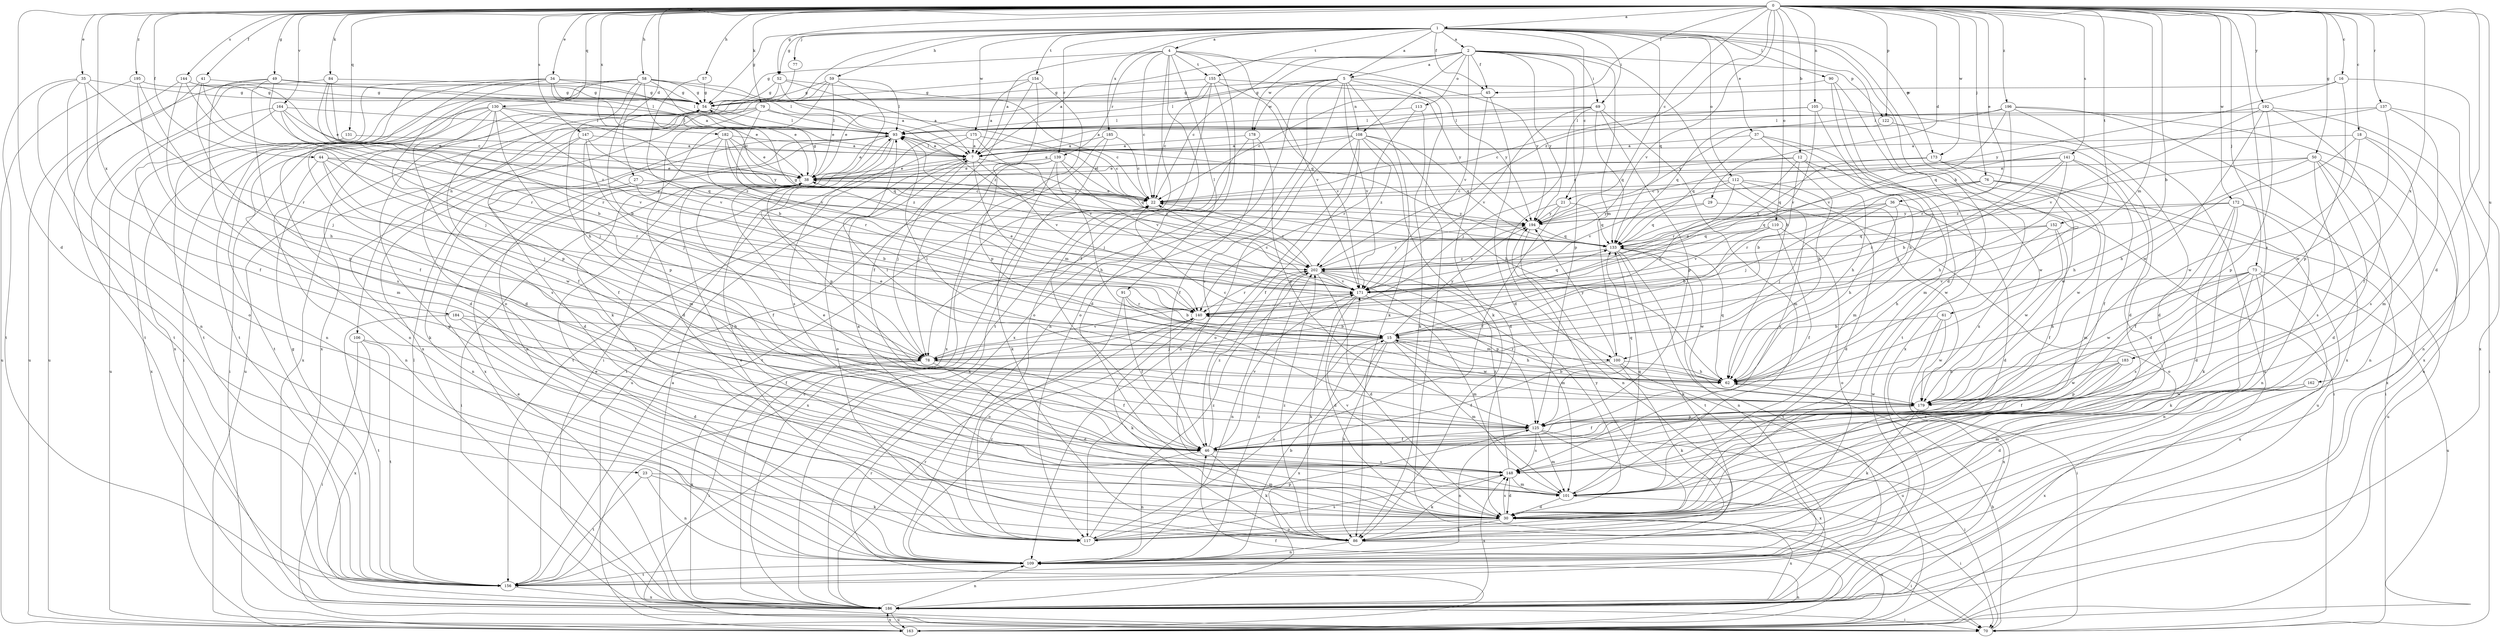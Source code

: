 strict digraph  {
0;
1;
2;
4;
5;
7;
12;
15;
16;
18;
21;
22;
23;
27;
29;
30;
34;
35;
36;
37;
38;
41;
44;
45;
46;
49;
50;
52;
54;
57;
58;
59;
61;
62;
69;
70;
73;
76;
77;
78;
79;
84;
86;
90;
91;
93;
100;
101;
105;
106;
108;
109;
110;
112;
113;
117;
122;
125;
130;
131;
133;
137;
139;
140;
141;
144;
147;
148;
152;
154;
155;
156;
162;
163;
164;
171;
172;
173;
175;
178;
179;
182;
183;
184;
185;
186;
192;
194;
195;
196;
202;
0 -> 1  [label=a];
0 -> 12  [label=b];
0 -> 15  [label=b];
0 -> 16  [label=c];
0 -> 18  [label=c];
0 -> 21  [label=c];
0 -> 23  [label=d];
0 -> 27  [label=d];
0 -> 29  [label=d];
0 -> 30  [label=d];
0 -> 34  [label=e];
0 -> 35  [label=e];
0 -> 36  [label=e];
0 -> 41  [label=f];
0 -> 44  [label=f];
0 -> 45  [label=f];
0 -> 49  [label=g];
0 -> 50  [label=g];
0 -> 52  [label=g];
0 -> 57  [label=h];
0 -> 58  [label=h];
0 -> 73  [label=j];
0 -> 76  [label=j];
0 -> 79  [label=k];
0 -> 84  [label=k];
0 -> 100  [label=m];
0 -> 105  [label=n];
0 -> 110  [label=o];
0 -> 122  [label=p];
0 -> 130  [label=q];
0 -> 131  [label=q];
0 -> 137  [label=r];
0 -> 141  [label=s];
0 -> 144  [label=s];
0 -> 147  [label=s];
0 -> 148  [label=s];
0 -> 152  [label=t];
0 -> 162  [label=u];
0 -> 164  [label=v];
0 -> 171  [label=v];
0 -> 172  [label=w];
0 -> 173  [label=w];
0 -> 182  [label=x];
0 -> 183  [label=x];
0 -> 184  [label=x];
0 -> 192  [label=y];
0 -> 195  [label=z];
0 -> 196  [label=z];
0 -> 202  [label=z];
1 -> 2  [label=a];
1 -> 4  [label=a];
1 -> 5  [label=a];
1 -> 21  [label=c];
1 -> 30  [label=d];
1 -> 37  [label=e];
1 -> 45  [label=f];
1 -> 52  [label=g];
1 -> 54  [label=g];
1 -> 59  [label=h];
1 -> 61  [label=h];
1 -> 69  [label=i];
1 -> 77  [label=j];
1 -> 90  [label=l];
1 -> 106  [label=n];
1 -> 112  [label=o];
1 -> 133  [label=q];
1 -> 139  [label=r];
1 -> 154  [label=t];
1 -> 155  [label=t];
1 -> 173  [label=w];
1 -> 175  [label=w];
1 -> 185  [label=x];
1 -> 186  [label=x];
2 -> 5  [label=a];
2 -> 7  [label=a];
2 -> 22  [label=c];
2 -> 45  [label=f];
2 -> 62  [label=h];
2 -> 69  [label=i];
2 -> 100  [label=m];
2 -> 108  [label=n];
2 -> 113  [label=o];
2 -> 122  [label=p];
2 -> 125  [label=p];
2 -> 171  [label=v];
2 -> 178  [label=w];
2 -> 194  [label=y];
4 -> 7  [label=a];
4 -> 22  [label=c];
4 -> 46  [label=f];
4 -> 54  [label=g];
4 -> 91  [label=l];
4 -> 139  [label=r];
4 -> 155  [label=t];
4 -> 156  [label=t];
4 -> 171  [label=v];
4 -> 186  [label=x];
4 -> 194  [label=y];
5 -> 54  [label=g];
5 -> 70  [label=i];
5 -> 86  [label=k];
5 -> 93  [label=l];
5 -> 108  [label=n];
5 -> 109  [label=n];
5 -> 117  [label=o];
5 -> 148  [label=s];
5 -> 171  [label=v];
5 -> 178  [label=w];
5 -> 194  [label=y];
7 -> 38  [label=e];
7 -> 78  [label=j];
7 -> 93  [label=l];
7 -> 100  [label=m];
7 -> 117  [label=o];
7 -> 133  [label=q];
7 -> 171  [label=v];
12 -> 15  [label=b];
12 -> 22  [label=c];
12 -> 38  [label=e];
12 -> 62  [label=h];
12 -> 70  [label=i];
12 -> 140  [label=r];
15 -> 62  [label=h];
15 -> 78  [label=j];
15 -> 86  [label=k];
15 -> 100  [label=m];
15 -> 101  [label=m];
15 -> 117  [label=o];
15 -> 179  [label=w];
15 -> 186  [label=x];
15 -> 194  [label=y];
16 -> 54  [label=g];
16 -> 125  [label=p];
16 -> 186  [label=x];
16 -> 194  [label=y];
18 -> 7  [label=a];
18 -> 62  [label=h];
18 -> 109  [label=n];
18 -> 148  [label=s];
18 -> 179  [label=w];
21 -> 46  [label=f];
21 -> 109  [label=n];
21 -> 133  [label=q];
21 -> 194  [label=y];
22 -> 38  [label=e];
22 -> 93  [label=l];
22 -> 186  [label=x];
22 -> 194  [label=y];
23 -> 86  [label=k];
23 -> 101  [label=m];
23 -> 109  [label=n];
23 -> 156  [label=t];
27 -> 15  [label=b];
27 -> 22  [label=c];
27 -> 109  [label=n];
29 -> 117  [label=o];
29 -> 133  [label=q];
29 -> 194  [label=y];
30 -> 86  [label=k];
30 -> 93  [label=l];
30 -> 117  [label=o];
30 -> 148  [label=s];
30 -> 163  [label=u];
30 -> 171  [label=v];
30 -> 186  [label=x];
34 -> 7  [label=a];
34 -> 30  [label=d];
34 -> 38  [label=e];
34 -> 54  [label=g];
34 -> 93  [label=l];
34 -> 125  [label=p];
34 -> 156  [label=t];
34 -> 186  [label=x];
35 -> 46  [label=f];
35 -> 54  [label=g];
35 -> 109  [label=n];
35 -> 117  [label=o];
35 -> 140  [label=r];
35 -> 156  [label=t];
36 -> 30  [label=d];
36 -> 62  [label=h];
36 -> 78  [label=j];
36 -> 194  [label=y];
36 -> 202  [label=z];
37 -> 7  [label=a];
37 -> 62  [label=h];
37 -> 101  [label=m];
37 -> 133  [label=q];
37 -> 179  [label=w];
38 -> 22  [label=c];
38 -> 46  [label=f];
38 -> 54  [label=g];
38 -> 70  [label=i];
41 -> 54  [label=g];
41 -> 62  [label=h];
41 -> 140  [label=r];
41 -> 156  [label=t];
44 -> 38  [label=e];
44 -> 78  [label=j];
44 -> 109  [label=n];
44 -> 140  [label=r];
44 -> 179  [label=w];
44 -> 194  [label=y];
45 -> 22  [label=c];
45 -> 30  [label=d];
45 -> 86  [label=k];
46 -> 38  [label=e];
46 -> 86  [label=k];
46 -> 109  [label=n];
46 -> 148  [label=s];
46 -> 171  [label=v];
46 -> 202  [label=z];
49 -> 15  [label=b];
49 -> 46  [label=f];
49 -> 54  [label=g];
49 -> 93  [label=l];
49 -> 101  [label=m];
49 -> 163  [label=u];
50 -> 30  [label=d];
50 -> 38  [label=e];
50 -> 62  [label=h];
50 -> 109  [label=n];
50 -> 148  [label=s];
50 -> 186  [label=x];
50 -> 202  [label=z];
52 -> 7  [label=a];
52 -> 54  [label=g];
52 -> 133  [label=q];
52 -> 186  [label=x];
52 -> 202  [label=z];
54 -> 93  [label=l];
54 -> 101  [label=m];
57 -> 15  [label=b];
57 -> 54  [label=g];
58 -> 7  [label=a];
58 -> 15  [label=b];
58 -> 22  [label=c];
58 -> 30  [label=d];
58 -> 38  [label=e];
58 -> 54  [label=g];
58 -> 62  [label=h];
58 -> 70  [label=i];
58 -> 93  [label=l];
58 -> 156  [label=t];
59 -> 38  [label=e];
59 -> 54  [label=g];
59 -> 70  [label=i];
59 -> 86  [label=k];
59 -> 93  [label=l];
59 -> 186  [label=x];
61 -> 15  [label=b];
61 -> 70  [label=i];
61 -> 179  [label=w];
61 -> 186  [label=x];
62 -> 22  [label=c];
62 -> 38  [label=e];
62 -> 93  [label=l];
62 -> 133  [label=q];
62 -> 140  [label=r];
62 -> 179  [label=w];
69 -> 7  [label=a];
69 -> 78  [label=j];
69 -> 93  [label=l];
69 -> 101  [label=m];
69 -> 125  [label=p];
69 -> 133  [label=q];
69 -> 171  [label=v];
70 -> 62  [label=h];
73 -> 62  [label=h];
73 -> 86  [label=k];
73 -> 109  [label=n];
73 -> 148  [label=s];
73 -> 163  [label=u];
73 -> 171  [label=v];
73 -> 179  [label=w];
73 -> 186  [label=x];
76 -> 22  [label=c];
76 -> 78  [label=j];
76 -> 101  [label=m];
76 -> 140  [label=r];
76 -> 163  [label=u];
76 -> 179  [label=w];
77 -> 117  [label=o];
78 -> 30  [label=d];
78 -> 46  [label=f];
78 -> 70  [label=i];
78 -> 171  [label=v];
78 -> 186  [label=x];
79 -> 22  [label=c];
79 -> 30  [label=d];
79 -> 93  [label=l];
79 -> 163  [label=u];
79 -> 171  [label=v];
79 -> 186  [label=x];
84 -> 22  [label=c];
84 -> 54  [label=g];
84 -> 140  [label=r];
84 -> 156  [label=t];
84 -> 202  [label=z];
86 -> 70  [label=i];
86 -> 109  [label=n];
86 -> 202  [label=z];
90 -> 54  [label=g];
90 -> 101  [label=m];
90 -> 156  [label=t];
90 -> 186  [label=x];
91 -> 15  [label=b];
91 -> 46  [label=f];
91 -> 117  [label=o];
91 -> 140  [label=r];
93 -> 7  [label=a];
93 -> 38  [label=e];
93 -> 109  [label=n];
93 -> 125  [label=p];
93 -> 148  [label=s];
93 -> 186  [label=x];
100 -> 46  [label=f];
100 -> 62  [label=h];
100 -> 86  [label=k];
100 -> 163  [label=u];
100 -> 194  [label=y];
101 -> 7  [label=a];
101 -> 30  [label=d];
101 -> 70  [label=i];
101 -> 133  [label=q];
105 -> 22  [label=c];
105 -> 62  [label=h];
105 -> 93  [label=l];
105 -> 163  [label=u];
105 -> 171  [label=v];
106 -> 70  [label=i];
106 -> 78  [label=j];
106 -> 156  [label=t];
106 -> 186  [label=x];
108 -> 7  [label=a];
108 -> 30  [label=d];
108 -> 38  [label=e];
108 -> 46  [label=f];
108 -> 62  [label=h];
108 -> 109  [label=n];
108 -> 117  [label=o];
108 -> 133  [label=q];
108 -> 202  [label=z];
109 -> 15  [label=b];
109 -> 38  [label=e];
109 -> 140  [label=r];
109 -> 156  [label=t];
109 -> 202  [label=z];
110 -> 15  [label=b];
110 -> 46  [label=f];
110 -> 117  [label=o];
110 -> 133  [label=q];
110 -> 171  [label=v];
112 -> 15  [label=b];
112 -> 22  [label=c];
112 -> 30  [label=d];
112 -> 148  [label=s];
112 -> 171  [label=v];
112 -> 179  [label=w];
113 -> 86  [label=k];
113 -> 93  [label=l];
113 -> 140  [label=r];
117 -> 38  [label=e];
117 -> 54  [label=g];
117 -> 125  [label=p];
117 -> 148  [label=s];
117 -> 194  [label=y];
117 -> 202  [label=z];
122 -> 30  [label=d];
122 -> 133  [label=q];
125 -> 46  [label=f];
125 -> 70  [label=i];
125 -> 101  [label=m];
125 -> 109  [label=n];
125 -> 133  [label=q];
125 -> 148  [label=s];
125 -> 186  [label=x];
130 -> 46  [label=f];
130 -> 70  [label=i];
130 -> 93  [label=l];
130 -> 109  [label=n];
130 -> 125  [label=p];
130 -> 148  [label=s];
130 -> 156  [label=t];
130 -> 171  [label=v];
130 -> 202  [label=z];
131 -> 7  [label=a];
131 -> 186  [label=x];
133 -> 54  [label=g];
133 -> 86  [label=k];
133 -> 93  [label=l];
133 -> 109  [label=n];
133 -> 156  [label=t];
133 -> 179  [label=w];
133 -> 202  [label=z];
137 -> 70  [label=i];
137 -> 93  [label=l];
137 -> 101  [label=m];
137 -> 133  [label=q];
137 -> 179  [label=w];
139 -> 38  [label=e];
139 -> 62  [label=h];
139 -> 78  [label=j];
139 -> 86  [label=k];
139 -> 156  [label=t];
139 -> 171  [label=v];
139 -> 202  [label=z];
140 -> 15  [label=b];
140 -> 86  [label=k];
141 -> 15  [label=b];
141 -> 30  [label=d];
141 -> 38  [label=e];
141 -> 46  [label=f];
141 -> 62  [label=h];
141 -> 78  [label=j];
141 -> 194  [label=y];
144 -> 38  [label=e];
144 -> 54  [label=g];
144 -> 78  [label=j];
144 -> 125  [label=p];
144 -> 163  [label=u];
147 -> 7  [label=a];
147 -> 46  [label=f];
147 -> 78  [label=j];
147 -> 86  [label=k];
147 -> 133  [label=q];
148 -> 30  [label=d];
148 -> 86  [label=k];
148 -> 101  [label=m];
148 -> 202  [label=z];
152 -> 46  [label=f];
152 -> 62  [label=h];
152 -> 133  [label=q];
152 -> 179  [label=w];
152 -> 202  [label=z];
154 -> 7  [label=a];
154 -> 46  [label=f];
154 -> 54  [label=g];
154 -> 125  [label=p];
154 -> 186  [label=x];
155 -> 22  [label=c];
155 -> 30  [label=d];
155 -> 38  [label=e];
155 -> 54  [label=g];
155 -> 117  [label=o];
155 -> 171  [label=v];
155 -> 194  [label=y];
156 -> 22  [label=c];
156 -> 54  [label=g];
156 -> 93  [label=l];
156 -> 186  [label=x];
162 -> 30  [label=d];
162 -> 101  [label=m];
162 -> 179  [label=w];
162 -> 186  [label=x];
163 -> 46  [label=f];
163 -> 109  [label=n];
163 -> 140  [label=r];
163 -> 186  [label=x];
164 -> 38  [label=e];
164 -> 78  [label=j];
164 -> 93  [label=l];
164 -> 109  [label=n];
164 -> 163  [label=u];
164 -> 171  [label=v];
171 -> 22  [label=c];
171 -> 30  [label=d];
171 -> 38  [label=e];
171 -> 86  [label=k];
171 -> 101  [label=m];
171 -> 133  [label=q];
171 -> 140  [label=r];
172 -> 30  [label=d];
172 -> 46  [label=f];
172 -> 86  [label=k];
172 -> 109  [label=n];
172 -> 133  [label=q];
172 -> 163  [label=u];
172 -> 194  [label=y];
173 -> 38  [label=e];
173 -> 70  [label=i];
173 -> 133  [label=q];
173 -> 179  [label=w];
175 -> 7  [label=a];
175 -> 22  [label=c];
175 -> 156  [label=t];
175 -> 163  [label=u];
175 -> 171  [label=v];
178 -> 7  [label=a];
178 -> 46  [label=f];
178 -> 78  [label=j];
178 -> 125  [label=p];
179 -> 15  [label=b];
179 -> 46  [label=f];
179 -> 86  [label=k];
179 -> 93  [label=l];
179 -> 125  [label=p];
182 -> 7  [label=a];
182 -> 30  [label=d];
182 -> 38  [label=e];
182 -> 133  [label=q];
182 -> 140  [label=r];
182 -> 194  [label=y];
182 -> 202  [label=z];
183 -> 46  [label=f];
183 -> 62  [label=h];
183 -> 125  [label=p];
183 -> 148  [label=s];
183 -> 179  [label=w];
184 -> 15  [label=b];
184 -> 30  [label=d];
184 -> 46  [label=f];
184 -> 156  [label=t];
185 -> 7  [label=a];
185 -> 22  [label=c];
185 -> 156  [label=t];
185 -> 186  [label=x];
186 -> 7  [label=a];
186 -> 38  [label=e];
186 -> 70  [label=i];
186 -> 109  [label=n];
186 -> 140  [label=r];
186 -> 148  [label=s];
186 -> 163  [label=u];
192 -> 46  [label=f];
192 -> 93  [label=l];
192 -> 125  [label=p];
192 -> 171  [label=v];
192 -> 179  [label=w];
192 -> 186  [label=x];
194 -> 133  [label=q];
194 -> 156  [label=t];
194 -> 171  [label=v];
195 -> 54  [label=g];
195 -> 78  [label=j];
195 -> 148  [label=s];
195 -> 163  [label=u];
196 -> 30  [label=d];
196 -> 93  [label=l];
196 -> 140  [label=r];
196 -> 163  [label=u];
196 -> 171  [label=v];
196 -> 186  [label=x];
196 -> 194  [label=y];
202 -> 22  [label=c];
202 -> 30  [label=d];
202 -> 101  [label=m];
202 -> 109  [label=n];
202 -> 125  [label=p];
202 -> 140  [label=r];
202 -> 171  [label=v];
202 -> 194  [label=y];
}
